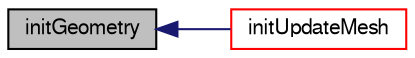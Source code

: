 digraph "initGeometry"
{
  bgcolor="transparent";
  edge [fontname="FreeSans",fontsize="10",labelfontname="FreeSans",labelfontsize="10"];
  node [fontname="FreeSans",fontsize="10",shape=record];
  rankdir="LR";
  Node5 [label="initGeometry",height=0.2,width=0.4,color="black", fillcolor="grey75", style="filled", fontcolor="black"];
  Node5 -> Node6 [dir="back",color="midnightblue",fontsize="10",style="solid",fontname="FreeSans"];
  Node6 [label="initUpdateMesh",height=0.2,width=0.4,color="red",URL="$a27322.html#aba14098b759b2f349996ba9d0c33544c",tooltip="Initialise the update of the patch topology. "];
}
